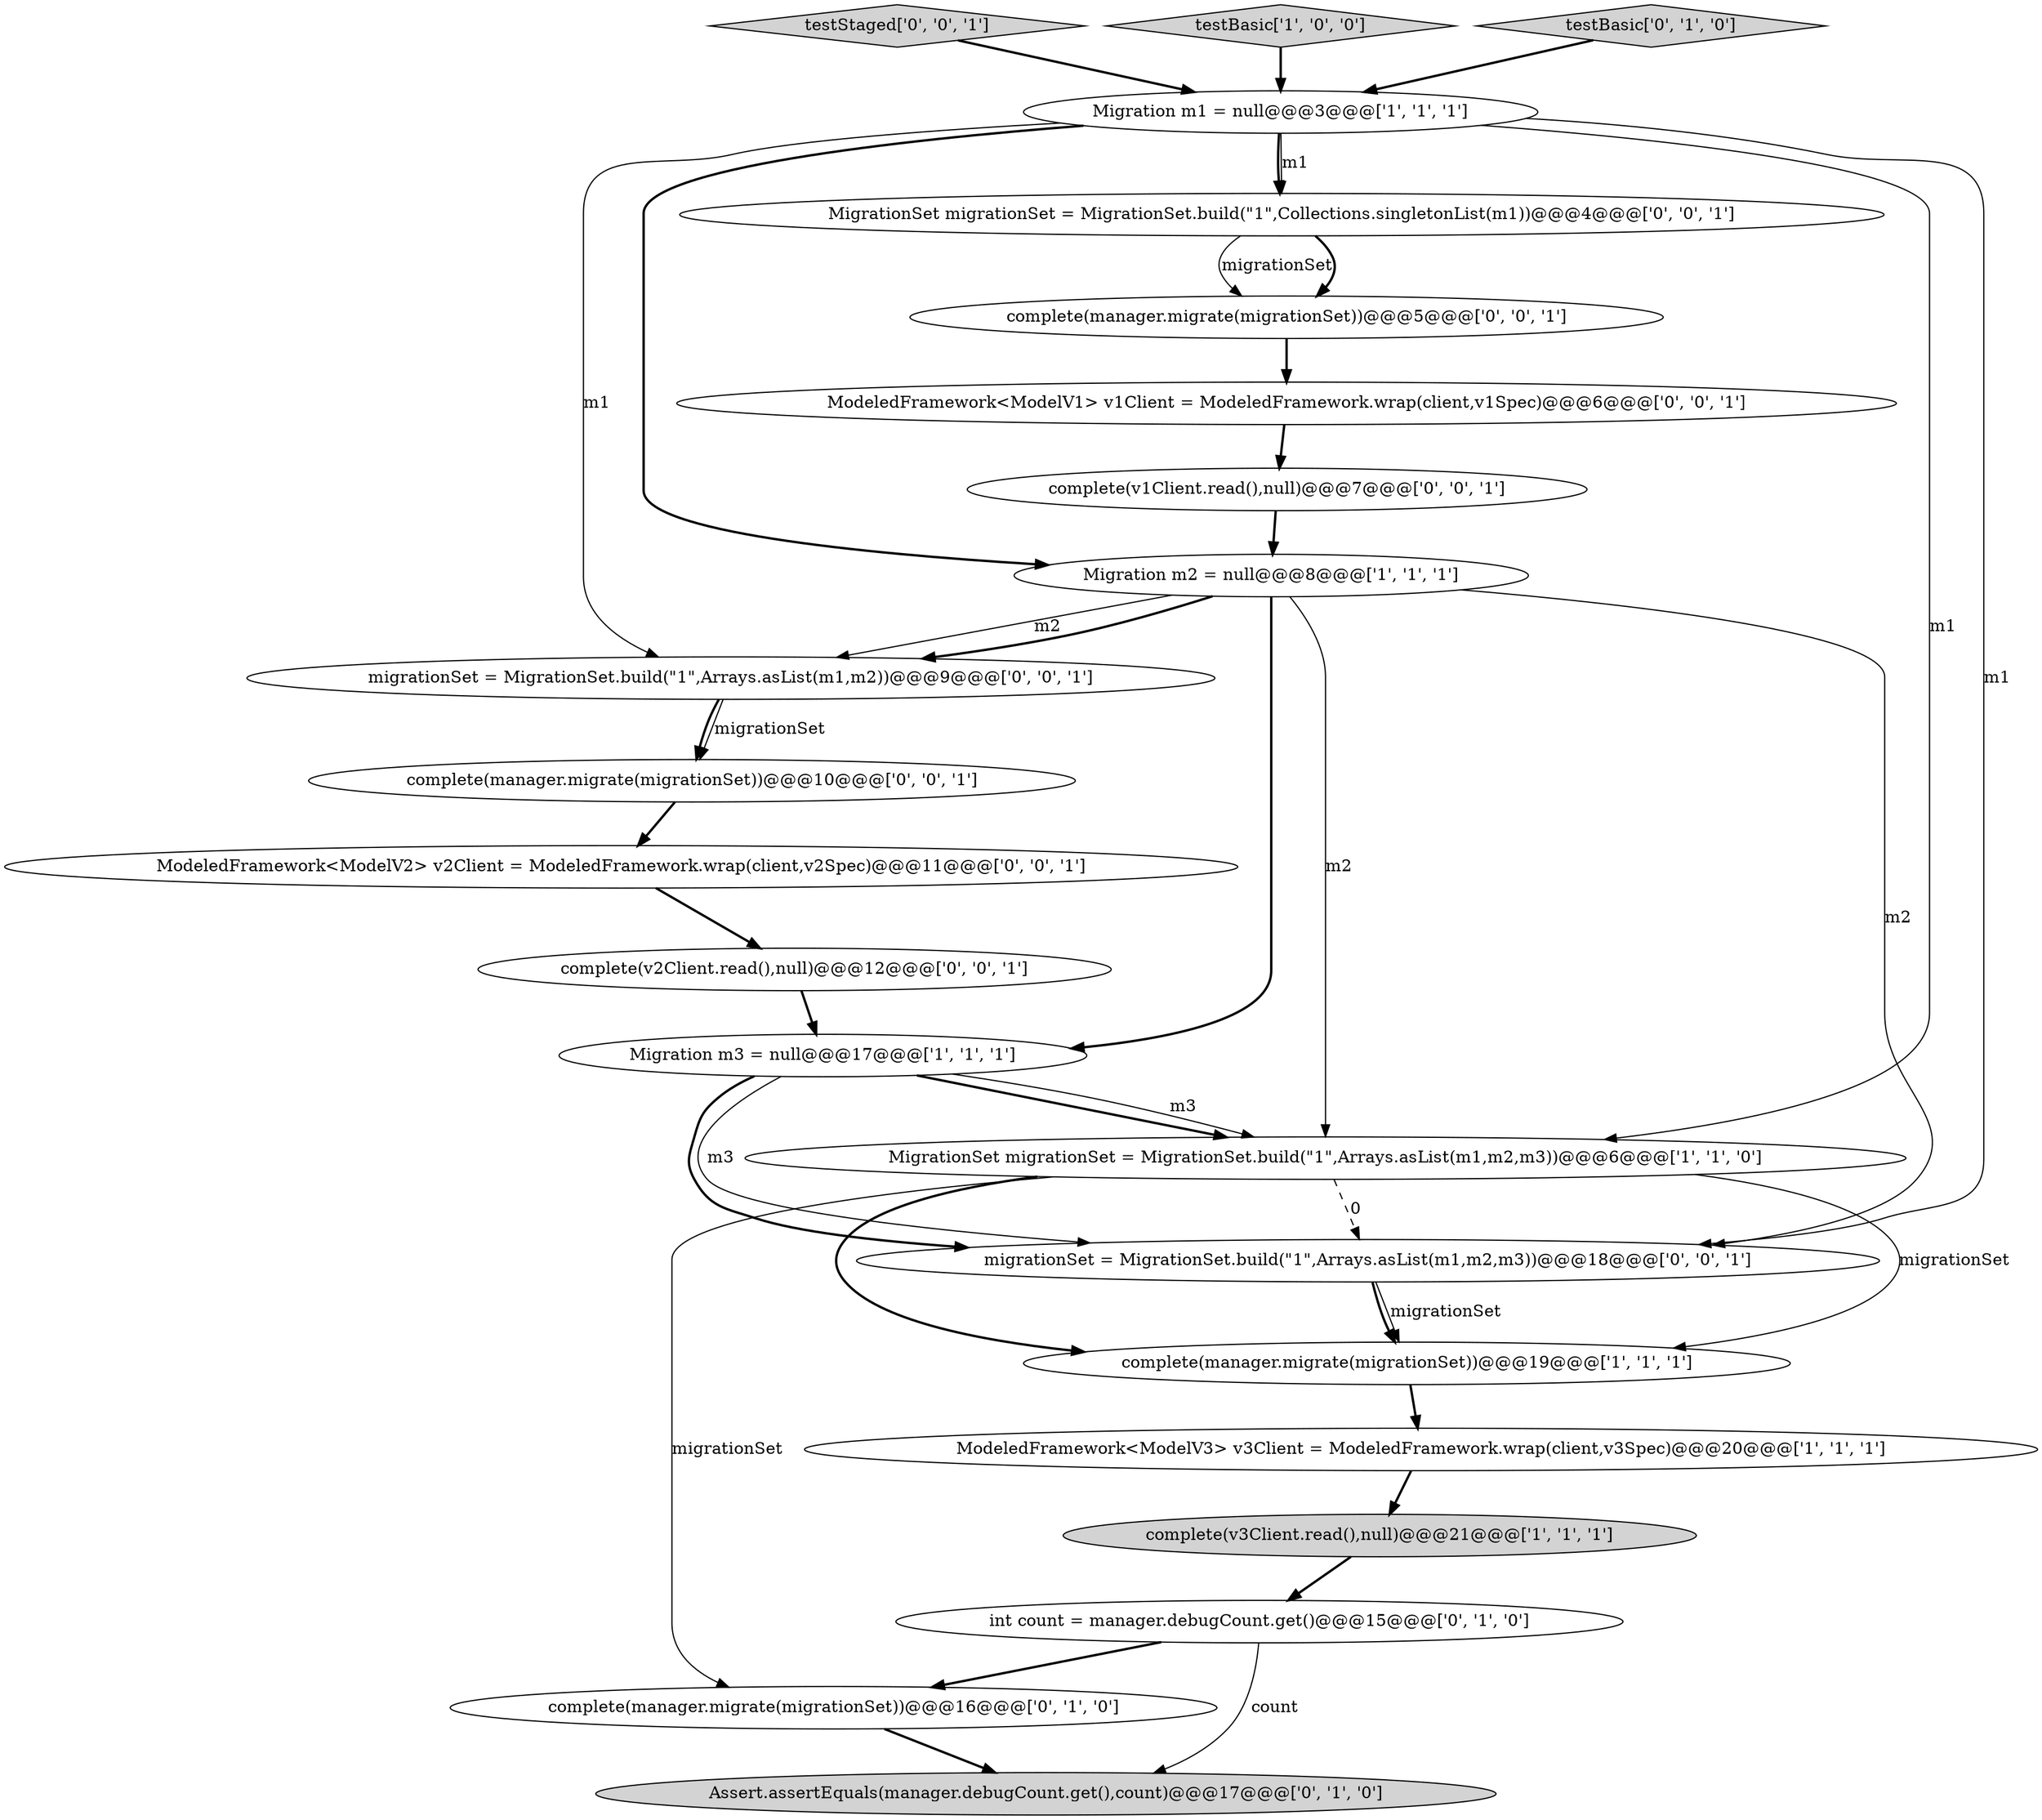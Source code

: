 digraph {
2 [style = filled, label = "Migration m1 = null@@@3@@@['1', '1', '1']", fillcolor = white, shape = ellipse image = "AAA0AAABBB1BBB"];
13 [style = filled, label = "MigrationSet migrationSet = MigrationSet.build(\"1\",Collections.singletonList(m1))@@@4@@@['0', '0', '1']", fillcolor = white, shape = ellipse image = "AAA0AAABBB3BBB"];
12 [style = filled, label = "testStaged['0', '0', '1']", fillcolor = lightgray, shape = diamond image = "AAA0AAABBB3BBB"];
7 [style = filled, label = "testBasic['1', '0', '0']", fillcolor = lightgray, shape = diamond image = "AAA0AAABBB1BBB"];
16 [style = filled, label = "complete(manager.migrate(migrationSet))@@@10@@@['0', '0', '1']", fillcolor = white, shape = ellipse image = "AAA0AAABBB3BBB"];
11 [style = filled, label = "complete(manager.migrate(migrationSet))@@@16@@@['0', '1', '0']", fillcolor = white, shape = ellipse image = "AAA1AAABBB2BBB"];
19 [style = filled, label = "ModeledFramework<ModelV2> v2Client = ModeledFramework.wrap(client,v2Spec)@@@11@@@['0', '0', '1']", fillcolor = white, shape = ellipse image = "AAA0AAABBB3BBB"];
21 [style = filled, label = "complete(v2Client.read(),null)@@@12@@@['0', '0', '1']", fillcolor = white, shape = ellipse image = "AAA0AAABBB3BBB"];
1 [style = filled, label = "Migration m2 = null@@@8@@@['1', '1', '1']", fillcolor = white, shape = ellipse image = "AAA0AAABBB1BBB"];
10 [style = filled, label = "Assert.assertEquals(manager.debugCount.get(),count)@@@17@@@['0', '1', '0']", fillcolor = lightgray, shape = ellipse image = "AAA1AAABBB2BBB"];
20 [style = filled, label = "migrationSet = MigrationSet.build(\"1\",Arrays.asList(m1,m2))@@@9@@@['0', '0', '1']", fillcolor = white, shape = ellipse image = "AAA0AAABBB3BBB"];
6 [style = filled, label = "MigrationSet migrationSet = MigrationSet.build(\"1\",Arrays.asList(m1,m2,m3))@@@6@@@['1', '1', '0']", fillcolor = white, shape = ellipse image = "AAA0AAABBB1BBB"];
9 [style = filled, label = "testBasic['0', '1', '0']", fillcolor = lightgray, shape = diamond image = "AAA0AAABBB2BBB"];
0 [style = filled, label = "Migration m3 = null@@@17@@@['1', '1', '1']", fillcolor = white, shape = ellipse image = "AAA0AAABBB1BBB"];
8 [style = filled, label = "int count = manager.debugCount.get()@@@15@@@['0', '1', '0']", fillcolor = white, shape = ellipse image = "AAA1AAABBB2BBB"];
4 [style = filled, label = "complete(v3Client.read(),null)@@@21@@@['1', '1', '1']", fillcolor = lightgray, shape = ellipse image = "AAA0AAABBB1BBB"];
5 [style = filled, label = "complete(manager.migrate(migrationSet))@@@19@@@['1', '1', '1']", fillcolor = white, shape = ellipse image = "AAA0AAABBB1BBB"];
14 [style = filled, label = "migrationSet = MigrationSet.build(\"1\",Arrays.asList(m1,m2,m3))@@@18@@@['0', '0', '1']", fillcolor = white, shape = ellipse image = "AAA0AAABBB3BBB"];
15 [style = filled, label = "complete(v1Client.read(),null)@@@7@@@['0', '0', '1']", fillcolor = white, shape = ellipse image = "AAA0AAABBB3BBB"];
3 [style = filled, label = "ModeledFramework<ModelV3> v3Client = ModeledFramework.wrap(client,v3Spec)@@@20@@@['1', '1', '1']", fillcolor = white, shape = ellipse image = "AAA0AAABBB1BBB"];
17 [style = filled, label = "ModeledFramework<ModelV1> v1Client = ModeledFramework.wrap(client,v1Spec)@@@6@@@['0', '0', '1']", fillcolor = white, shape = ellipse image = "AAA0AAABBB3BBB"];
18 [style = filled, label = "complete(manager.migrate(migrationSet))@@@5@@@['0', '0', '1']", fillcolor = white, shape = ellipse image = "AAA0AAABBB3BBB"];
0->6 [style = bold, label=""];
14->5 [style = bold, label=""];
15->1 [style = bold, label=""];
2->6 [style = solid, label="m1"];
6->11 [style = solid, label="migrationSet"];
8->10 [style = solid, label="count"];
2->20 [style = solid, label="m1"];
20->16 [style = bold, label=""];
6->14 [style = dashed, label="0"];
2->13 [style = bold, label=""];
12->2 [style = bold, label=""];
16->19 [style = bold, label=""];
9->2 [style = bold, label=""];
0->14 [style = solid, label="m3"];
13->18 [style = solid, label="migrationSet"];
4->8 [style = bold, label=""];
2->14 [style = solid, label="m1"];
13->18 [style = bold, label=""];
6->5 [style = solid, label="migrationSet"];
0->6 [style = solid, label="m3"];
19->21 [style = bold, label=""];
8->11 [style = bold, label=""];
11->10 [style = bold, label=""];
17->15 [style = bold, label=""];
2->1 [style = bold, label=""];
20->16 [style = solid, label="migrationSet"];
6->5 [style = bold, label=""];
1->20 [style = solid, label="m2"];
18->17 [style = bold, label=""];
14->5 [style = solid, label="migrationSet"];
5->3 [style = bold, label=""];
1->20 [style = bold, label=""];
0->14 [style = bold, label=""];
21->0 [style = bold, label=""];
3->4 [style = bold, label=""];
1->14 [style = solid, label="m2"];
2->13 [style = solid, label="m1"];
1->6 [style = solid, label="m2"];
1->0 [style = bold, label=""];
7->2 [style = bold, label=""];
}
